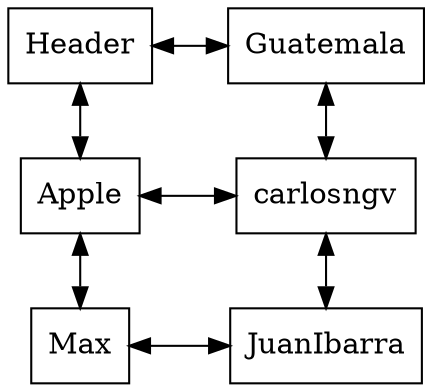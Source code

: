 digraph g{
rankdir = TB;
node [shape=rectangle, height=0.5, width=0.5];
graph[ nodesep = 0.5];
node0 [label="Header"];
Guatemala[label="Guatemala"]
node0->Guatemala[dir=both];
Apple[label="Apple"]
Max[label="Max"]
node0->Apple[dir=both];
Apple->Max[dir=both];
carlosngv[label="carlosngv"]
Apple->carlosngv[constraint=false, dir=both];
{rank=same; Apple; carlosngv;}
Guatemala->carlosngv[dir=both]
JuanIbarra[label="JuanIbarra"]
Max->JuanIbarra[constraint=false, dir=both];
{rank=same; Max; JuanIbarra;}
carlosngv->JuanIbarra[dir=both]
{rank=same; node0; Guatemala;}}